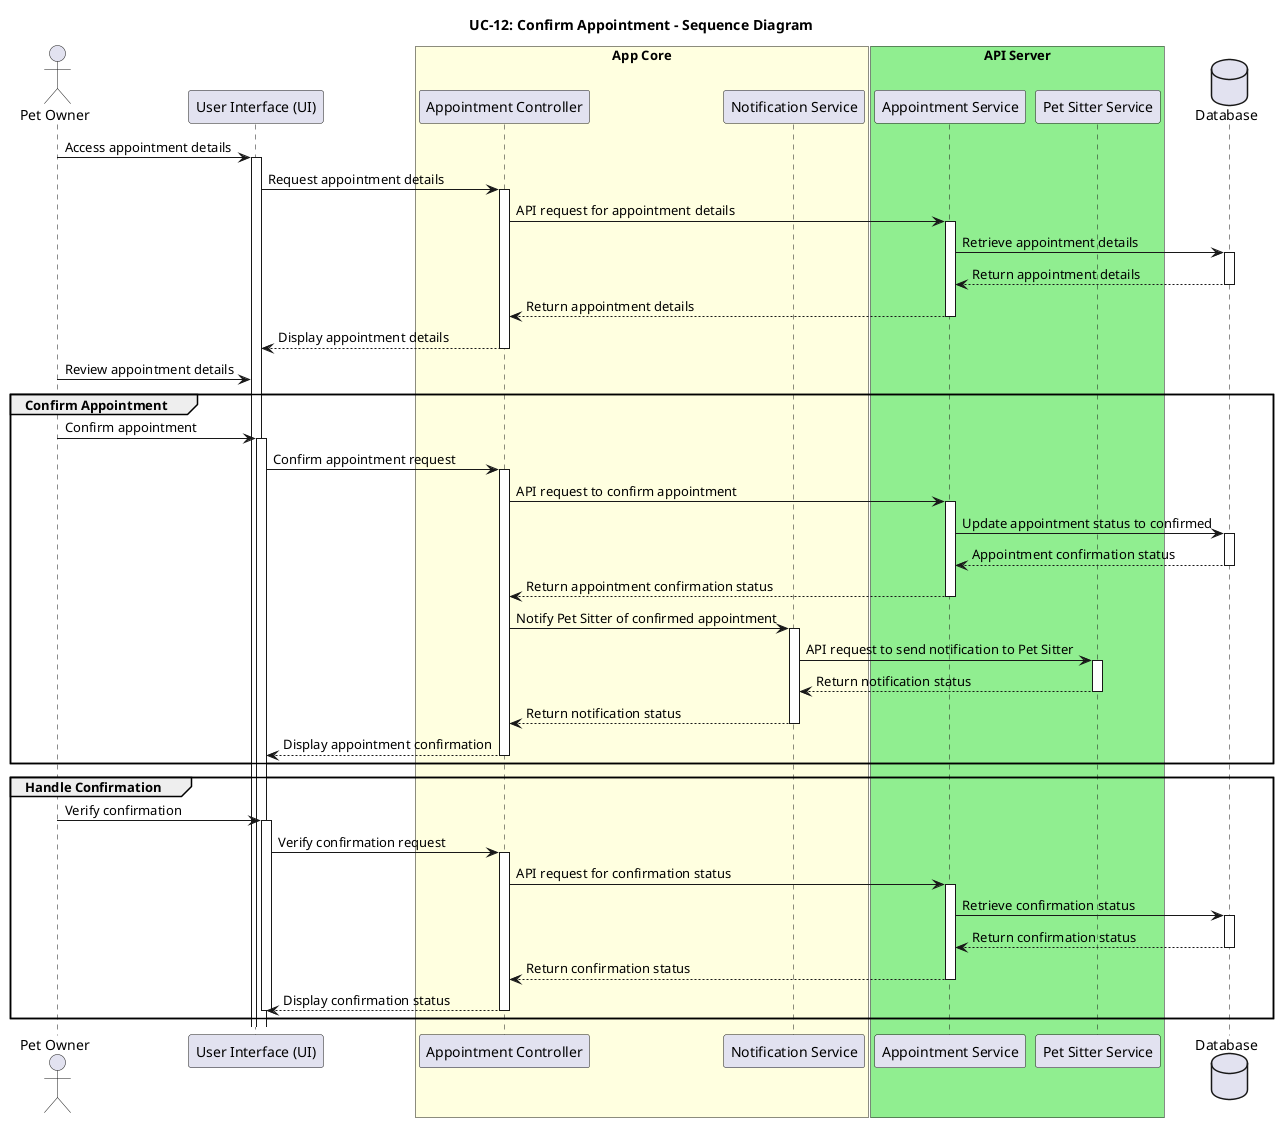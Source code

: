 @startuml
title UC-12: Confirm Appointment - Sequence Diagram

actor "Pet Owner" as owner
participant "User Interface (UI)" as ui
box "App Core" #LightYellow
  participant "Appointment Controller" as appCtrl
  participant "Notification Service" as notifService
end box
box "API Server" #LightGreen
  participant "Appointment Service" as appService
  participant "Pet Sitter Service" as sitterService
end box
database "Database" as db

owner -> ui: Access appointment details
activate ui

ui -> appCtrl: Request appointment details
activate appCtrl

appCtrl -> appService: API request for appointment details
activate appService

appService -> db: Retrieve appointment details
activate db

db --> appService: Return appointment details
deactivate db

appService --> appCtrl: Return appointment details
deactivate appService

appCtrl --> ui: Display appointment details
deactivate appCtrl

owner -> ui: Review appointment details

group Confirm Appointment
    owner -> ui: Confirm appointment
    activate ui

    ui -> appCtrl: Confirm appointment request
    activate appCtrl

    appCtrl -> appService: API request to confirm appointment
    activate appService

    appService -> db: Update appointment status to confirmed
    activate db

    db --> appService: Appointment confirmation status
    deactivate db

    appService --> appCtrl: Return appointment confirmation status
    deactivate appService

    appCtrl -> notifService: Notify Pet Sitter of confirmed appointment
    activate notifService

    notifService -> sitterService: API request to send notification to Pet Sitter
    activate sitterService

    sitterService --> notifService: Return notification status
    deactivate sitterService

    notifService --> appCtrl: Return notification status
    deactivate notifService

    appCtrl --> ui: Display appointment confirmation
    deactivate appCtrl
end group

group Handle Confirmation
    owner -> ui: Verify confirmation
    activate ui

    ui -> appCtrl: Verify confirmation request
    activate appCtrl

    appCtrl -> appService: API request for confirmation status
    activate appService

    appService -> db: Retrieve confirmation status
    activate db

    db --> appService: Return confirmation status
    deactivate db

    appService --> appCtrl: Return confirmation status
    deactivate appService

    appCtrl --> ui: Display confirmation status
    deactivate appCtrl
    deactivate ui
end group

@enduml


